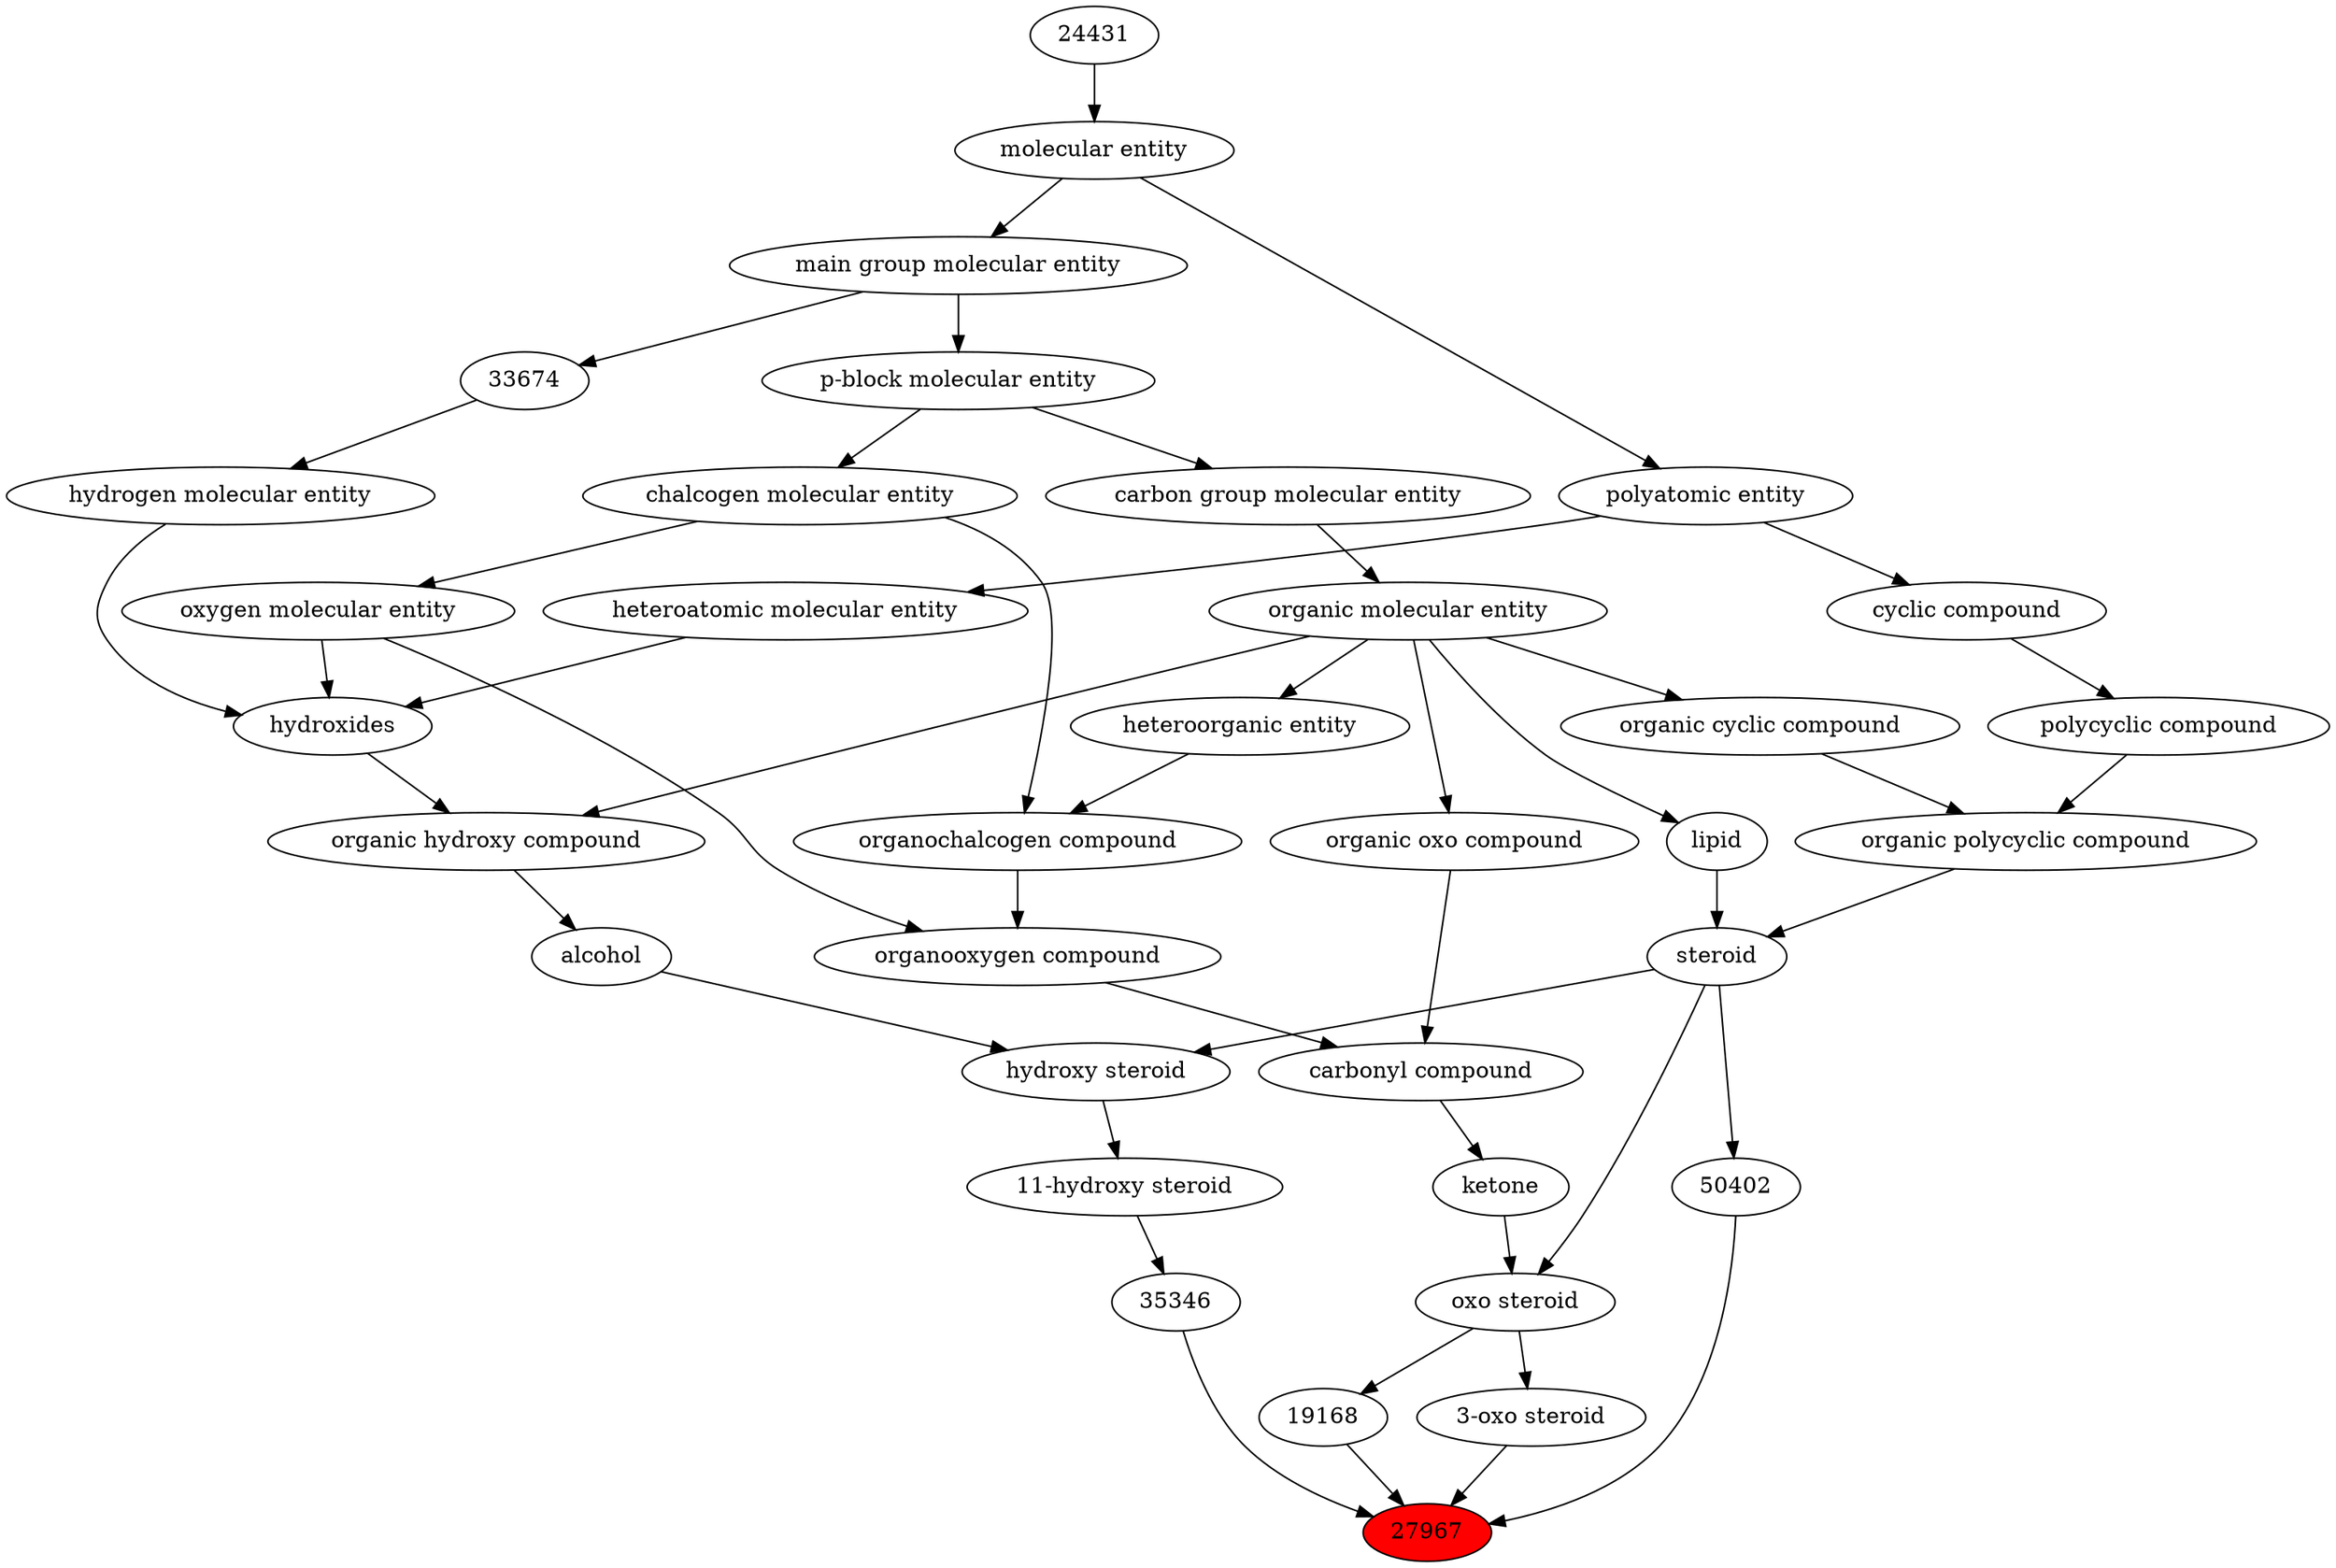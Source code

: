 digraph tree{ 
27967 [label="27967" fillcolor=red style=filled]
35346 -> 27967
47788 -> 27967
19168 -> 27967
50402 -> 27967
35346 [label="35346"]
36841 -> 35346
47788 [label="3-oxo steroid"]
35789 -> 47788
19168 [label="19168"]
35789 -> 19168
50402 [label="50402"]
35341 -> 50402
36841 [label="11-hydroxy steroid"]
35350 -> 36841
35789 [label="oxo steroid"]
17087 -> 35789
35341 -> 35789
35341 [label="steroid"]
51958 -> 35341
18059 -> 35341
35350 [label="hydroxy steroid"]
30879 -> 35350
35341 -> 35350
17087 [label="ketone"]
36586 -> 17087
51958 [label="organic polycyclic compound"]
33832 -> 51958
33635 -> 51958
18059 [label="lipid"]
50860 -> 18059
30879 [label="alcohol"]
33822 -> 30879
36586 [label="carbonyl compound"]
36587 -> 36586
36963 -> 36586
33832 [label="organic cyclic compound"]
50860 -> 33832
33635 [label="polycyclic compound"]
33595 -> 33635
50860 [label="organic molecular entity"]
33582 -> 50860
33822 [label="organic hydroxy compound"]
24651 -> 33822
50860 -> 33822
36587 [label="organic oxo compound"]
50860 -> 36587
36963 [label="organooxygen compound"]
36962 -> 36963
25806 -> 36963
33595 [label="cyclic compound"]
36357 -> 33595
33582 [label="carbon group molecular entity"]
33675 -> 33582
24651 [label="hydroxides"]
25806 -> 24651
33608 -> 24651
37577 -> 24651
36962 [label="organochalcogen compound"]
33285 -> 36962
33304 -> 36962
25806 [label="oxygen molecular entity"]
33304 -> 25806
36357 [label="polyatomic entity"]
23367 -> 36357
33675 [label="p-block molecular entity"]
33579 -> 33675
33608 [label="hydrogen molecular entity"]
33674 -> 33608
37577 [label="heteroatomic molecular entity"]
36357 -> 37577
33285 [label="heteroorganic entity"]
50860 -> 33285
33304 [label="chalcogen molecular entity"]
33675 -> 33304
23367 [label="molecular entity"]
24431 -> 23367
33579 [label="main group molecular entity"]
23367 -> 33579
33674 [label="33674"]
33579 -> 33674
24431 [label="24431"]
}